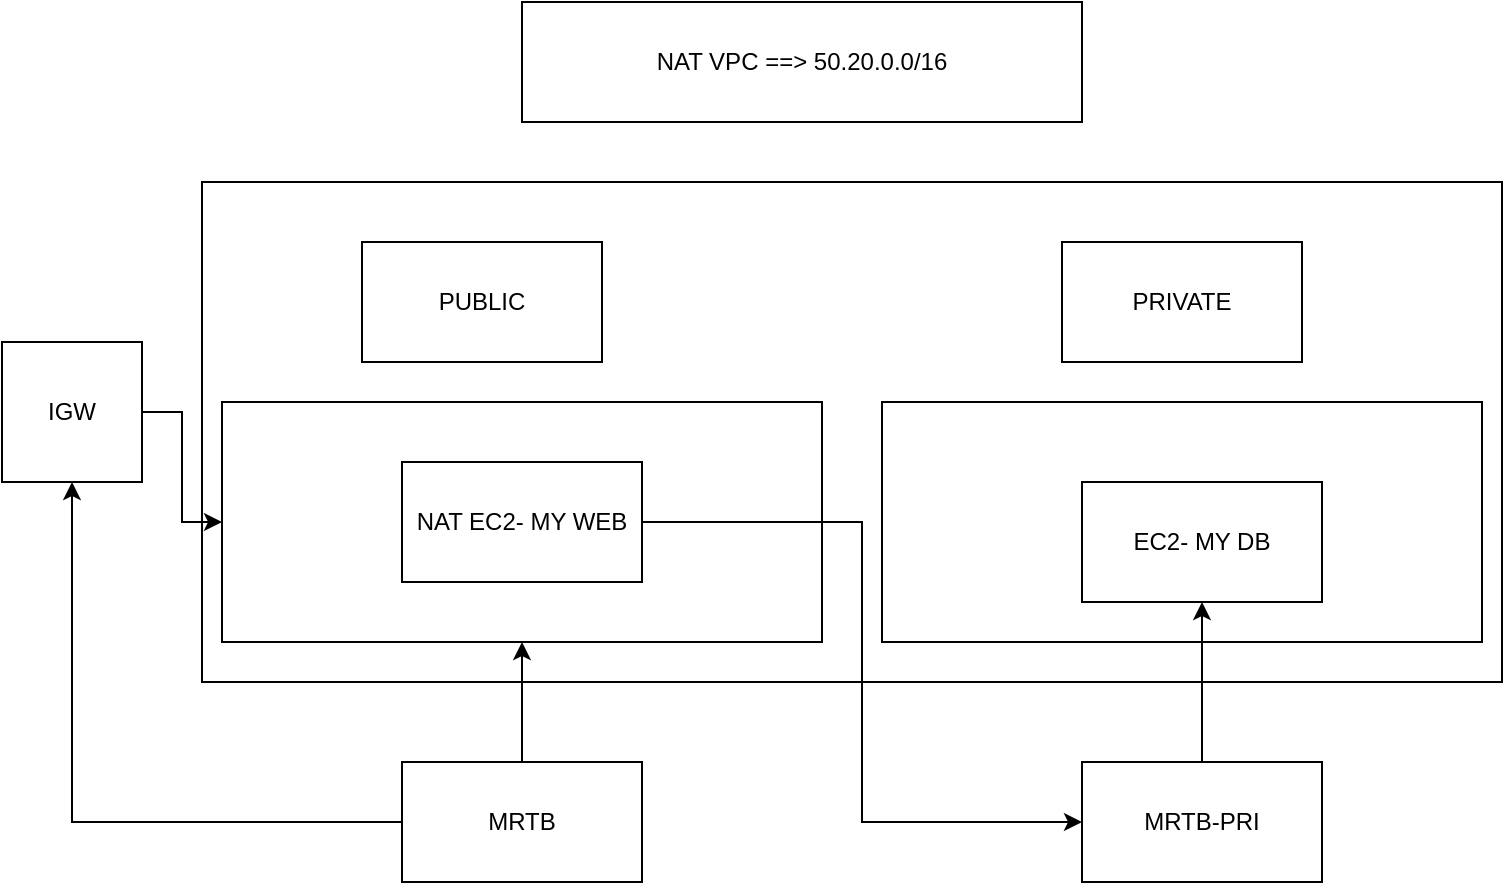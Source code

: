 <mxfile version="24.2.7" type="github">
  <diagram name="Page-1" id="njk5iBkBE9CvOf_8VzKu">
    <mxGraphModel dx="1290" dy="557" grid="1" gridSize="10" guides="1" tooltips="1" connect="1" arrows="1" fold="1" page="1" pageScale="1" pageWidth="850" pageHeight="1100" math="0" shadow="0">
      <root>
        <mxCell id="0" />
        <mxCell id="1" parent="0" />
        <mxCell id="uufKs7SwVAfGpCCRbVz5-1" value="NAT VPC ==&amp;gt; 50.20.0.0/16" style="rounded=0;whiteSpace=wrap;html=1;" parent="1" vertex="1">
          <mxGeometry x="260" y="80" width="280" height="60" as="geometry" />
        </mxCell>
        <mxCell id="uufKs7SwVAfGpCCRbVz5-2" value="" style="rounded=0;whiteSpace=wrap;html=1;" parent="1" vertex="1">
          <mxGeometry x="100" y="170" width="650" height="250" as="geometry" />
        </mxCell>
        <mxCell id="uufKs7SwVAfGpCCRbVz5-3" value="PUBLIC" style="rounded=0;whiteSpace=wrap;html=1;" parent="1" vertex="1">
          <mxGeometry x="180" y="200" width="120" height="60" as="geometry" />
        </mxCell>
        <mxCell id="uufKs7SwVAfGpCCRbVz5-4" value="PRIVATE" style="rounded=0;whiteSpace=wrap;html=1;" parent="1" vertex="1">
          <mxGeometry x="530" y="200" width="120" height="60" as="geometry" />
        </mxCell>
        <mxCell id="uufKs7SwVAfGpCCRbVz5-5" value="" style="rounded=0;whiteSpace=wrap;html=1;" parent="1" vertex="1">
          <mxGeometry x="110" y="280" width="300" height="120" as="geometry" />
        </mxCell>
        <mxCell id="uufKs7SwVAfGpCCRbVz5-6" value="" style="rounded=0;whiteSpace=wrap;html=1;" parent="1" vertex="1">
          <mxGeometry x="440" y="280" width="300" height="120" as="geometry" />
        </mxCell>
        <mxCell id="uufKs7SwVAfGpCCRbVz5-15" style="edgeStyle=orthogonalEdgeStyle;rounded=0;orthogonalLoop=1;jettySize=auto;html=1;" parent="1" source="uufKs7SwVAfGpCCRbVz5-7" target="uufKs7SwVAfGpCCRbVz5-5" edge="1">
          <mxGeometry relative="1" as="geometry" />
        </mxCell>
        <mxCell id="uufKs7SwVAfGpCCRbVz5-7" value="IGW" style="whiteSpace=wrap;html=1;aspect=fixed;" parent="1" vertex="1">
          <mxGeometry y="250" width="70" height="70" as="geometry" />
        </mxCell>
        <mxCell id="uufKs7SwVAfGpCCRbVz5-10" style="edgeStyle=orthogonalEdgeStyle;rounded=0;orthogonalLoop=1;jettySize=auto;html=1;entryX=0.5;entryY=1;entryDx=0;entryDy=0;" parent="1" source="uufKs7SwVAfGpCCRbVz5-9" target="uufKs7SwVAfGpCCRbVz5-7" edge="1">
          <mxGeometry relative="1" as="geometry" />
        </mxCell>
        <mxCell id="uufKs7SwVAfGpCCRbVz5-11" style="edgeStyle=orthogonalEdgeStyle;rounded=0;orthogonalLoop=1;jettySize=auto;html=1;" parent="1" source="uufKs7SwVAfGpCCRbVz5-9" target="uufKs7SwVAfGpCCRbVz5-5" edge="1">
          <mxGeometry relative="1" as="geometry" />
        </mxCell>
        <mxCell id="uufKs7SwVAfGpCCRbVz5-9" value="MRTB" style="rounded=0;whiteSpace=wrap;html=1;" parent="1" vertex="1">
          <mxGeometry x="200" y="460" width="120" height="60" as="geometry" />
        </mxCell>
        <mxCell id="uufKs7SwVAfGpCCRbVz5-20" style="edgeStyle=orthogonalEdgeStyle;rounded=0;orthogonalLoop=1;jettySize=auto;html=1;entryX=0.5;entryY=1;entryDx=0;entryDy=0;" parent="1" source="uufKs7SwVAfGpCCRbVz5-12" target="uufKs7SwVAfGpCCRbVz5-19" edge="1">
          <mxGeometry relative="1" as="geometry" />
        </mxCell>
        <mxCell id="uufKs7SwVAfGpCCRbVz5-12" value="MRTB-PRI" style="rounded=0;whiteSpace=wrap;html=1;" parent="1" vertex="1">
          <mxGeometry x="540" y="460" width="120" height="60" as="geometry" />
        </mxCell>
        <mxCell id="uufKs7SwVAfGpCCRbVz5-21" style="edgeStyle=orthogonalEdgeStyle;rounded=0;orthogonalLoop=1;jettySize=auto;html=1;entryX=0;entryY=0.5;entryDx=0;entryDy=0;" parent="1" source="uufKs7SwVAfGpCCRbVz5-17" target="uufKs7SwVAfGpCCRbVz5-12" edge="1">
          <mxGeometry relative="1" as="geometry" />
        </mxCell>
        <mxCell id="uufKs7SwVAfGpCCRbVz5-17" value="NAT EC2- MY WEB" style="rounded=0;whiteSpace=wrap;html=1;" parent="1" vertex="1">
          <mxGeometry x="200" y="310" width="120" height="60" as="geometry" />
        </mxCell>
        <mxCell id="uufKs7SwVAfGpCCRbVz5-19" value="EC2- MY DB" style="rounded=0;whiteSpace=wrap;html=1;" parent="1" vertex="1">
          <mxGeometry x="540" y="320" width="120" height="60" as="geometry" />
        </mxCell>
      </root>
    </mxGraphModel>
  </diagram>
</mxfile>
